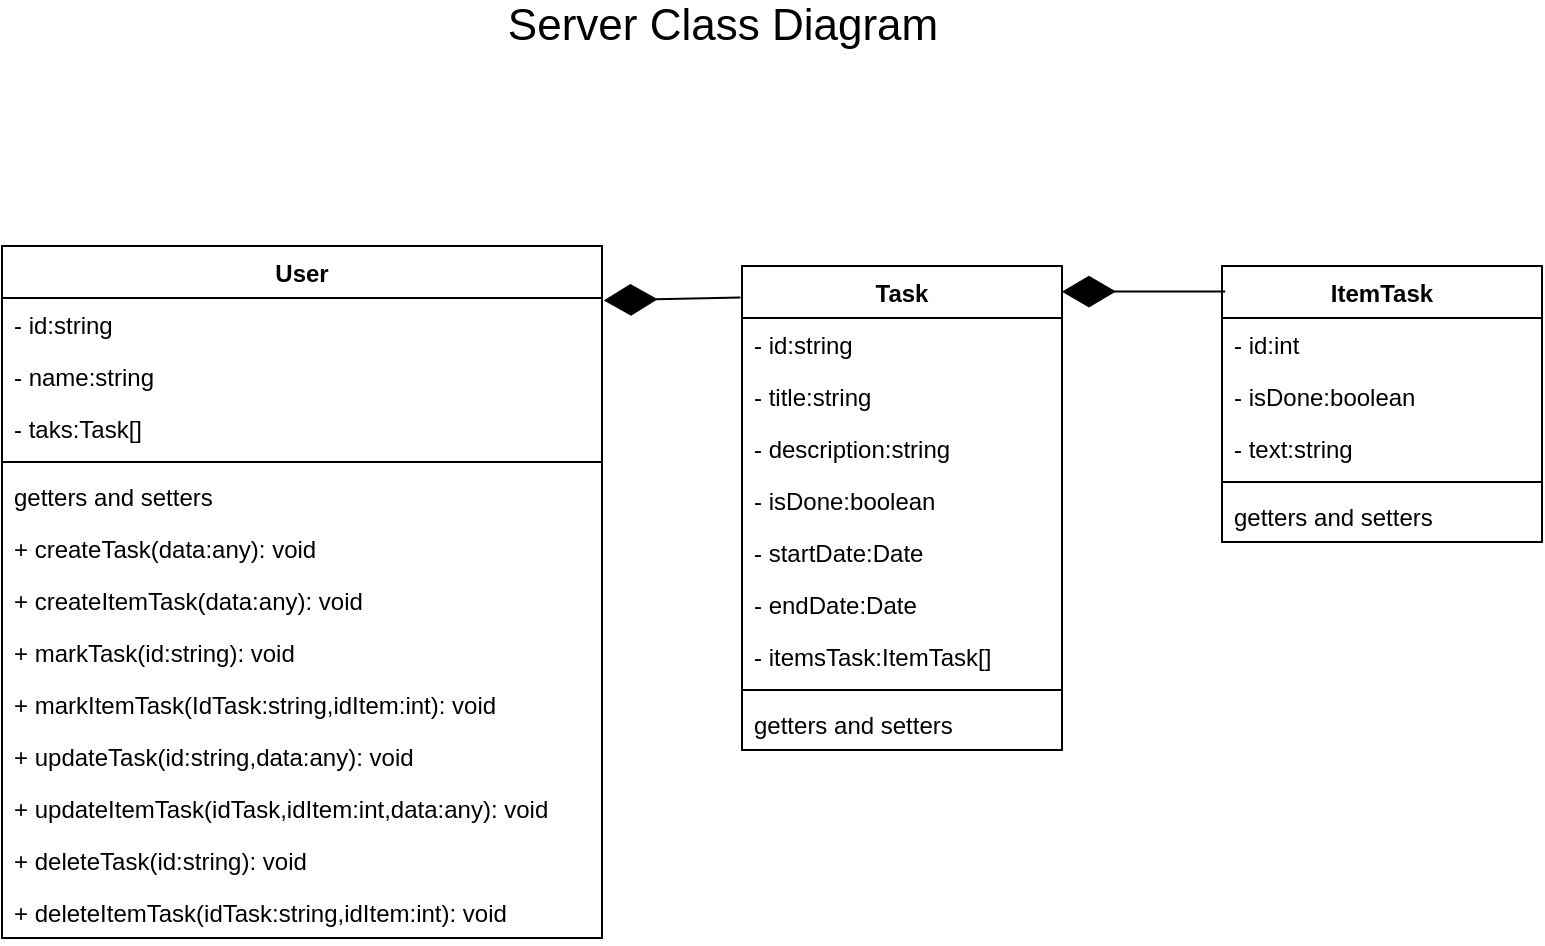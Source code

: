 <mxfile version="14.1.8" type="device"><diagram id="50qi18_io6OZoOawAv0M" name="server-class-diagram"><mxGraphModel dx="1185" dy="679" grid="1" gridSize="10" guides="1" tooltips="1" connect="1" arrows="1" fold="1" page="1" pageScale="1" pageWidth="1169" pageHeight="827" math="0" shadow="0"><root><mxCell id="0"/><mxCell id="1" parent="0"/><mxCell id="Xc-XRdm0GFgDPYHEz2J1-1" value="User" style="swimlane;fontStyle=1;align=center;verticalAlign=top;childLayout=stackLayout;horizontal=1;startSize=26;horizontalStack=0;resizeParent=1;resizeParentMax=0;resizeLast=0;collapsible=1;marginBottom=0;" vertex="1" parent="1"><mxGeometry x="190" y="180" width="300" height="346" as="geometry"/></mxCell><mxCell id="Xc-XRdm0GFgDPYHEz2J1-2" value="- id:string" style="text;strokeColor=none;fillColor=none;align=left;verticalAlign=top;spacingLeft=4;spacingRight=4;overflow=hidden;rotatable=0;points=[[0,0.5],[1,0.5]];portConstraint=eastwest;" vertex="1" parent="Xc-XRdm0GFgDPYHEz2J1-1"><mxGeometry y="26" width="300" height="26" as="geometry"/></mxCell><mxCell id="Xc-XRdm0GFgDPYHEz2J1-19" value="- name:string" style="text;strokeColor=none;fillColor=none;align=left;verticalAlign=top;spacingLeft=4;spacingRight=4;overflow=hidden;rotatable=0;points=[[0,0.5],[1,0.5]];portConstraint=eastwest;" vertex="1" parent="Xc-XRdm0GFgDPYHEz2J1-1"><mxGeometry y="52" width="300" height="26" as="geometry"/></mxCell><mxCell id="Xc-XRdm0GFgDPYHEz2J1-20" value="- taks:Task[]" style="text;strokeColor=none;fillColor=none;align=left;verticalAlign=top;spacingLeft=4;spacingRight=4;overflow=hidden;rotatable=0;points=[[0,0.5],[1,0.5]];portConstraint=eastwest;" vertex="1" parent="Xc-XRdm0GFgDPYHEz2J1-1"><mxGeometry y="78" width="300" height="26" as="geometry"/></mxCell><mxCell id="Xc-XRdm0GFgDPYHEz2J1-3" value="" style="line;strokeWidth=1;fillColor=none;align=left;verticalAlign=middle;spacingTop=-1;spacingLeft=3;spacingRight=3;rotatable=0;labelPosition=right;points=[];portConstraint=eastwest;" vertex="1" parent="Xc-XRdm0GFgDPYHEz2J1-1"><mxGeometry y="104" width="300" height="8" as="geometry"/></mxCell><mxCell id="Xc-XRdm0GFgDPYHEz2J1-40" value="getters and setters" style="text;strokeColor=none;fillColor=none;align=left;verticalAlign=top;spacingLeft=4;spacingRight=4;overflow=hidden;rotatable=0;points=[[0,0.5],[1,0.5]];portConstraint=eastwest;" vertex="1" parent="Xc-XRdm0GFgDPYHEz2J1-1"><mxGeometry y="112" width="300" height="26" as="geometry"/></mxCell><mxCell id="Xc-XRdm0GFgDPYHEz2J1-29" value="+ createTask(data:any): void" style="text;strokeColor=none;fillColor=none;align=left;verticalAlign=top;spacingLeft=4;spacingRight=4;overflow=hidden;rotatable=0;points=[[0,0.5],[1,0.5]];portConstraint=eastwest;" vertex="1" parent="Xc-XRdm0GFgDPYHEz2J1-1"><mxGeometry y="138" width="300" height="26" as="geometry"/></mxCell><mxCell id="Xc-XRdm0GFgDPYHEz2J1-30" value="+ createItemTask(data:any): void" style="text;strokeColor=none;fillColor=none;align=left;verticalAlign=top;spacingLeft=4;spacingRight=4;overflow=hidden;rotatable=0;points=[[0,0.5],[1,0.5]];portConstraint=eastwest;" vertex="1" parent="Xc-XRdm0GFgDPYHEz2J1-1"><mxGeometry y="164" width="300" height="26" as="geometry"/></mxCell><mxCell id="Xc-XRdm0GFgDPYHEz2J1-4" value="+ markTask(id:string): void" style="text;strokeColor=none;fillColor=none;align=left;verticalAlign=top;spacingLeft=4;spacingRight=4;overflow=hidden;rotatable=0;points=[[0,0.5],[1,0.5]];portConstraint=eastwest;" vertex="1" parent="Xc-XRdm0GFgDPYHEz2J1-1"><mxGeometry y="190" width="300" height="26" as="geometry"/></mxCell><mxCell id="Xc-XRdm0GFgDPYHEz2J1-27" value="+ markItemTask(IdTask:string,idItem:int): void" style="text;strokeColor=none;fillColor=none;align=left;verticalAlign=top;spacingLeft=4;spacingRight=4;overflow=hidden;rotatable=0;points=[[0,0.5],[1,0.5]];portConstraint=eastwest;" vertex="1" parent="Xc-XRdm0GFgDPYHEz2J1-1"><mxGeometry y="216" width="300" height="26" as="geometry"/></mxCell><mxCell id="Xc-XRdm0GFgDPYHEz2J1-41" value="+ updateTask(id:string,data:any): void" style="text;strokeColor=none;fillColor=none;align=left;verticalAlign=top;spacingLeft=4;spacingRight=4;overflow=hidden;rotatable=0;points=[[0,0.5],[1,0.5]];portConstraint=eastwest;" vertex="1" parent="Xc-XRdm0GFgDPYHEz2J1-1"><mxGeometry y="242" width="300" height="26" as="geometry"/></mxCell><mxCell id="Xc-XRdm0GFgDPYHEz2J1-42" value="+ updateItemTask(idTask,idItem:int,data:any): void" style="text;strokeColor=none;fillColor=none;align=left;verticalAlign=top;spacingLeft=4;spacingRight=4;overflow=hidden;rotatable=0;points=[[0,0.5],[1,0.5]];portConstraint=eastwest;" vertex="1" parent="Xc-XRdm0GFgDPYHEz2J1-1"><mxGeometry y="268" width="300" height="26" as="geometry"/></mxCell><mxCell id="Xc-XRdm0GFgDPYHEz2J1-43" value="+ deleteTask(id:string): void" style="text;strokeColor=none;fillColor=none;align=left;verticalAlign=top;spacingLeft=4;spacingRight=4;overflow=hidden;rotatable=0;points=[[0,0.5],[1,0.5]];portConstraint=eastwest;" vertex="1" parent="Xc-XRdm0GFgDPYHEz2J1-1"><mxGeometry y="294" width="300" height="26" as="geometry"/></mxCell><mxCell id="Xc-XRdm0GFgDPYHEz2J1-44" value="+ deleteItemTask(idTask:string,idItem:int): void" style="text;strokeColor=none;fillColor=none;align=left;verticalAlign=top;spacingLeft=4;spacingRight=4;overflow=hidden;rotatable=0;points=[[0,0.5],[1,0.5]];portConstraint=eastwest;" vertex="1" parent="Xc-XRdm0GFgDPYHEz2J1-1"><mxGeometry y="320" width="300" height="26" as="geometry"/></mxCell><mxCell id="Xc-XRdm0GFgDPYHEz2J1-5" value="Task" style="swimlane;fontStyle=1;align=center;verticalAlign=top;childLayout=stackLayout;horizontal=1;startSize=26;horizontalStack=0;resizeParent=1;resizeParentMax=0;resizeLast=0;collapsible=1;marginBottom=0;" vertex="1" parent="1"><mxGeometry x="560" y="190" width="160" height="242" as="geometry"/></mxCell><mxCell id="Xc-XRdm0GFgDPYHEz2J1-21" value="- id:string" style="text;strokeColor=none;fillColor=none;align=left;verticalAlign=top;spacingLeft=4;spacingRight=4;overflow=hidden;rotatable=0;points=[[0,0.5],[1,0.5]];portConstraint=eastwest;" vertex="1" parent="Xc-XRdm0GFgDPYHEz2J1-5"><mxGeometry y="26" width="160" height="26" as="geometry"/></mxCell><mxCell id="Xc-XRdm0GFgDPYHEz2J1-6" value="- title:string" style="text;strokeColor=none;fillColor=none;align=left;verticalAlign=top;spacingLeft=4;spacingRight=4;overflow=hidden;rotatable=0;points=[[0,0.5],[1,0.5]];portConstraint=eastwest;" vertex="1" parent="Xc-XRdm0GFgDPYHEz2J1-5"><mxGeometry y="52" width="160" height="26" as="geometry"/></mxCell><mxCell id="Xc-XRdm0GFgDPYHEz2J1-9" value="- description:string" style="text;strokeColor=none;fillColor=none;align=left;verticalAlign=top;spacingLeft=4;spacingRight=4;overflow=hidden;rotatable=0;points=[[0,0.5],[1,0.5]];portConstraint=eastwest;" vertex="1" parent="Xc-XRdm0GFgDPYHEz2J1-5"><mxGeometry y="78" width="160" height="26" as="geometry"/></mxCell><mxCell id="Xc-XRdm0GFgDPYHEz2J1-10" value="- isDone:boolean" style="text;strokeColor=none;fillColor=none;align=left;verticalAlign=top;spacingLeft=4;spacingRight=4;overflow=hidden;rotatable=0;points=[[0,0.5],[1,0.5]];portConstraint=eastwest;" vertex="1" parent="Xc-XRdm0GFgDPYHEz2J1-5"><mxGeometry y="104" width="160" height="26" as="geometry"/></mxCell><mxCell id="Xc-XRdm0GFgDPYHEz2J1-17" value="- startDate:Date" style="text;strokeColor=none;fillColor=none;align=left;verticalAlign=top;spacingLeft=4;spacingRight=4;overflow=hidden;rotatable=0;points=[[0,0.5],[1,0.5]];portConstraint=eastwest;" vertex="1" parent="Xc-XRdm0GFgDPYHEz2J1-5"><mxGeometry y="130" width="160" height="26" as="geometry"/></mxCell><mxCell id="Xc-XRdm0GFgDPYHEz2J1-18" value="- endDate:Date" style="text;strokeColor=none;fillColor=none;align=left;verticalAlign=top;spacingLeft=4;spacingRight=4;overflow=hidden;rotatable=0;points=[[0,0.5],[1,0.5]];portConstraint=eastwest;" vertex="1" parent="Xc-XRdm0GFgDPYHEz2J1-5"><mxGeometry y="156" width="160" height="26" as="geometry"/></mxCell><mxCell id="Xc-XRdm0GFgDPYHEz2J1-22" value="- itemsTask:ItemTask[]" style="text;strokeColor=none;fillColor=none;align=left;verticalAlign=top;spacingLeft=4;spacingRight=4;overflow=hidden;rotatable=0;points=[[0,0.5],[1,0.5]];portConstraint=eastwest;" vertex="1" parent="Xc-XRdm0GFgDPYHEz2J1-5"><mxGeometry y="182" width="160" height="26" as="geometry"/></mxCell><mxCell id="Xc-XRdm0GFgDPYHEz2J1-31" value="" style="line;strokeWidth=1;fillColor=none;align=left;verticalAlign=middle;spacingTop=-1;spacingLeft=3;spacingRight=3;rotatable=0;labelPosition=right;points=[];portConstraint=eastwest;" vertex="1" parent="Xc-XRdm0GFgDPYHEz2J1-5"><mxGeometry y="208" width="160" height="8" as="geometry"/></mxCell><mxCell id="Xc-XRdm0GFgDPYHEz2J1-32" value="getters and setters" style="text;strokeColor=none;fillColor=none;align=left;verticalAlign=top;spacingLeft=4;spacingRight=4;overflow=hidden;rotatable=0;points=[[0,0.5],[1,0.5]];portConstraint=eastwest;" vertex="1" parent="Xc-XRdm0GFgDPYHEz2J1-5"><mxGeometry y="216" width="160" height="26" as="geometry"/></mxCell><mxCell id="Xc-XRdm0GFgDPYHEz2J1-11" value="ItemTask" style="swimlane;fontStyle=1;align=center;verticalAlign=top;childLayout=stackLayout;horizontal=1;startSize=26;horizontalStack=0;resizeParent=1;resizeParentMax=0;resizeLast=0;collapsible=1;marginBottom=0;" vertex="1" parent="1"><mxGeometry x="800" y="190" width="160" height="138" as="geometry"/></mxCell><mxCell id="Xc-XRdm0GFgDPYHEz2J1-12" value="- id:int" style="text;strokeColor=none;fillColor=none;align=left;verticalAlign=top;spacingLeft=4;spacingRight=4;overflow=hidden;rotatable=0;points=[[0,0.5],[1,0.5]];portConstraint=eastwest;" vertex="1" parent="Xc-XRdm0GFgDPYHEz2J1-11"><mxGeometry y="26" width="160" height="26" as="geometry"/></mxCell><mxCell id="Xc-XRdm0GFgDPYHEz2J1-28" value="- isDone:boolean" style="text;strokeColor=none;fillColor=none;align=left;verticalAlign=top;spacingLeft=4;spacingRight=4;overflow=hidden;rotatable=0;points=[[0,0.5],[1,0.5]];portConstraint=eastwest;" vertex="1" parent="Xc-XRdm0GFgDPYHEz2J1-11"><mxGeometry y="52" width="160" height="26" as="geometry"/></mxCell><mxCell id="Xc-XRdm0GFgDPYHEz2J1-13" value="- text:string" style="text;strokeColor=none;fillColor=none;align=left;verticalAlign=top;spacingLeft=4;spacingRight=4;overflow=hidden;rotatable=0;points=[[0,0.5],[1,0.5]];portConstraint=eastwest;" vertex="1" parent="Xc-XRdm0GFgDPYHEz2J1-11"><mxGeometry y="78" width="160" height="26" as="geometry"/></mxCell><mxCell id="Xc-XRdm0GFgDPYHEz2J1-33" value="" style="line;strokeWidth=1;fillColor=none;align=left;verticalAlign=middle;spacingTop=-1;spacingLeft=3;spacingRight=3;rotatable=0;labelPosition=right;points=[];portConstraint=eastwest;" vertex="1" parent="Xc-XRdm0GFgDPYHEz2J1-11"><mxGeometry y="104" width="160" height="8" as="geometry"/></mxCell><mxCell id="Xc-XRdm0GFgDPYHEz2J1-39" value="getters and setters" style="text;strokeColor=none;fillColor=none;align=left;verticalAlign=top;spacingLeft=4;spacingRight=4;overflow=hidden;rotatable=0;points=[[0,0.5],[1,0.5]];portConstraint=eastwest;" vertex="1" parent="Xc-XRdm0GFgDPYHEz2J1-11"><mxGeometry y="112" width="160" height="26" as="geometry"/></mxCell><mxCell id="Xc-XRdm0GFgDPYHEz2J1-25" value="" style="endArrow=diamondThin;endFill=1;endSize=24;html=1;entryX=1;entryY=0.053;entryDx=0;entryDy=0;entryPerimeter=0;exitX=0.01;exitY=0.092;exitDx=0;exitDy=0;exitPerimeter=0;" edge="1" parent="1" source="Xc-XRdm0GFgDPYHEz2J1-11" target="Xc-XRdm0GFgDPYHEz2J1-5"><mxGeometry width="160" relative="1" as="geometry"><mxPoint x="640" y="380" as="sourcePoint"/><mxPoint x="800" y="380" as="targetPoint"/></mxGeometry></mxCell><mxCell id="Xc-XRdm0GFgDPYHEz2J1-26" value="" style="endArrow=diamondThin;endFill=1;endSize=24;html=1;exitX=-0.005;exitY=0.065;exitDx=0;exitDy=0;exitPerimeter=0;entryX=1.003;entryY=0.046;entryDx=0;entryDy=0;entryPerimeter=0;" edge="1" parent="1" source="Xc-XRdm0GFgDPYHEz2J1-5" target="Xc-XRdm0GFgDPYHEz2J1-2"><mxGeometry width="160" relative="1" as="geometry"><mxPoint x="510" y="201.856" as="sourcePoint"/><mxPoint x="493" y="200" as="targetPoint"/></mxGeometry></mxCell><mxCell id="HiazUnA2qmG2ZjXQlf6u-1" value="&lt;font style=&quot;font-size: 22px&quot;&gt;Server Class Diagram&lt;/font&gt;" style="text;html=1;align=center;verticalAlign=middle;resizable=0;points=[];autosize=1;" vertex="1" parent="1"><mxGeometry x="440" y="60" width="220" height="20" as="geometry"/></mxCell></root></mxGraphModel></diagram></mxfile>